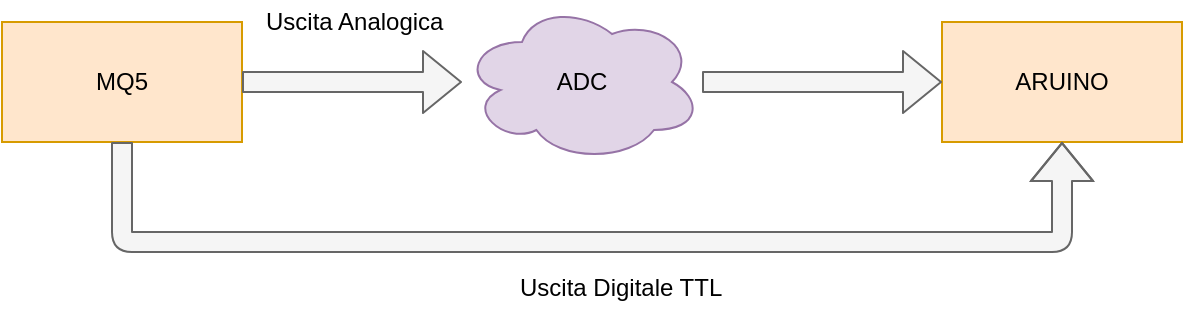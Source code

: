 <mxfile version="10.8.0" type="device"><diagram id="FLS0OGTBAJ3WvBjXXHZy" name="Pagina-1"><mxGraphModel dx="824" dy="496" grid="1" gridSize="10" guides="1" tooltips="1" connect="1" arrows="1" fold="1" page="1" pageScale="1" pageWidth="827" pageHeight="1169" math="0" shadow="0"><root><mxCell id="0"/><mxCell id="1" parent="0"/><mxCell id="Pn9ZiEqbRe_3SeyCT5Vr-1" value="ARUINO" style="rounded=0;whiteSpace=wrap;html=1;fillColor=#ffe6cc;strokeColor=#d79b00;" vertex="1" parent="1"><mxGeometry x="610" y="180" width="120" height="60" as="geometry"/></mxCell><mxCell id="Pn9ZiEqbRe_3SeyCT5Vr-2" value="MQ5" style="rounded=0;whiteSpace=wrap;html=1;fillColor=#ffe6cc;strokeColor=#d79b00;" vertex="1" parent="1"><mxGeometry x="140" y="180" width="120" height="60" as="geometry"/></mxCell><mxCell id="Pn9ZiEqbRe_3SeyCT5Vr-3" value="ADC" style="ellipse;shape=cloud;whiteSpace=wrap;html=1;fillColor=#e1d5e7;strokeColor=#9673a6;" vertex="1" parent="1"><mxGeometry x="370" y="170" width="120" height="80" as="geometry"/></mxCell><mxCell id="Pn9ZiEqbRe_3SeyCT5Vr-4" value="" style="shape=flexArrow;endArrow=classic;html=1;exitX=1;exitY=0.5;exitDx=0;exitDy=0;fillColor=#f5f5f5;strokeColor=#666666;" edge="1" parent="1" source="Pn9ZiEqbRe_3SeyCT5Vr-2"><mxGeometry width="50" height="50" relative="1" as="geometry"><mxPoint x="310" y="235" as="sourcePoint"/><mxPoint x="370" y="210" as="targetPoint"/></mxGeometry></mxCell><mxCell id="Pn9ZiEqbRe_3SeyCT5Vr-5" value="" style="shape=flexArrow;endArrow=classic;html=1;entryX=0;entryY=0.5;entryDx=0;entryDy=0;fillColor=#f5f5f5;strokeColor=#666666;" edge="1" parent="1" target="Pn9ZiEqbRe_3SeyCT5Vr-1"><mxGeometry width="50" height="50" relative="1" as="geometry"><mxPoint x="490" y="210" as="sourcePoint"/><mxPoint x="530" y="290" as="targetPoint"/></mxGeometry></mxCell><mxCell id="Pn9ZiEqbRe_3SeyCT5Vr-6" value="" style="shape=flexArrow;endArrow=classic;html=1;exitX=0.5;exitY=1;exitDx=0;exitDy=0;entryX=0.5;entryY=1;entryDx=0;entryDy=0;fillColor=#f5f5f5;strokeColor=#666666;" edge="1" parent="1" source="Pn9ZiEqbRe_3SeyCT5Vr-2" target="Pn9ZiEqbRe_3SeyCT5Vr-1"><mxGeometry width="50" height="50" relative="1" as="geometry"><mxPoint x="210" y="290" as="sourcePoint"/><mxPoint x="500" y="290" as="targetPoint"/><Array as="points"><mxPoint x="200" y="290"/><mxPoint x="670" y="290"/></Array></mxGeometry></mxCell><mxCell id="Pn9ZiEqbRe_3SeyCT5Vr-7" value="Uscita Analogica" style="text;html=1;resizable=0;points=[];autosize=1;align=left;verticalAlign=top;spacingTop=-4;" vertex="1" parent="1"><mxGeometry x="270" y="170" width="100" height="20" as="geometry"/></mxCell><mxCell id="Pn9ZiEqbRe_3SeyCT5Vr-8" value="Uscita Digitale TTL" style="text;html=1;resizable=0;points=[];autosize=1;align=left;verticalAlign=top;spacingTop=-4;" vertex="1" parent="1"><mxGeometry x="397" y="303" width="120" height="20" as="geometry"/></mxCell></root></mxGraphModel></diagram></mxfile>